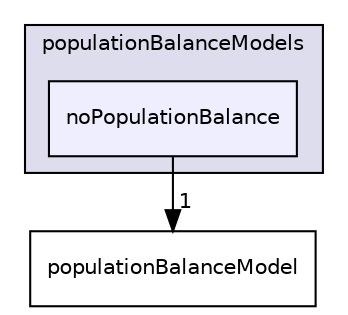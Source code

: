 digraph "noPopulationBalance" {
  bgcolor=transparent;
  compound=true
  node [ fontsize="10", fontname="Helvetica"];
  edge [ labelfontsize="10", labelfontname="Helvetica"];
  subgraph clusterdir_0ecbe6cb5f50223527ce4e1b499bd333 {
    graph [ bgcolor="#ddddee", pencolor="black", label="populationBalanceModels" fontname="Helvetica", fontsize="10", URL="dir_0ecbe6cb5f50223527ce4e1b499bd333.html"]
  dir_d0e84fe7131d521def30e2d5023693eb [shape=box, label="noPopulationBalance", style="filled", fillcolor="#eeeeff", pencolor="black", URL="dir_d0e84fe7131d521def30e2d5023693eb.html"];
  }
  dir_2c47f8c771a5035d1ec7eb97e91dc6fe [shape=box label="populationBalanceModel" URL="dir_2c47f8c771a5035d1ec7eb97e91dc6fe.html"];
  dir_d0e84fe7131d521def30e2d5023693eb->dir_2c47f8c771a5035d1ec7eb97e91dc6fe [headlabel="1", labeldistance=1.5 headhref="dir_000196_000174.html"];
}
